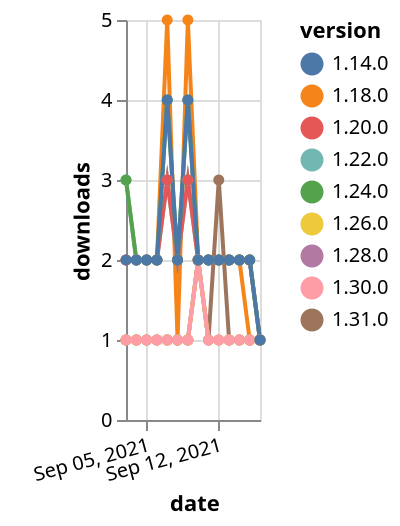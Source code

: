 {"$schema": "https://vega.github.io/schema/vega-lite/v5.json", "description": "A simple bar chart with embedded data.", "data": {"values": [{"date": "2021-09-03", "total": 178, "delta": 1, "version": "1.31.0"}, {"date": "2021-09-04", "total": 179, "delta": 1, "version": "1.31.0"}, {"date": "2021-09-05", "total": 180, "delta": 1, "version": "1.31.0"}, {"date": "2021-09-06", "total": 181, "delta": 1, "version": "1.31.0"}, {"date": "2021-09-07", "total": 182, "delta": 1, "version": "1.31.0"}, {"date": "2021-09-08", "total": 183, "delta": 1, "version": "1.31.0"}, {"date": "2021-09-09", "total": 184, "delta": 1, "version": "1.31.0"}, {"date": "2021-09-10", "total": 186, "delta": 2, "version": "1.31.0"}, {"date": "2021-09-11", "total": 187, "delta": 1, "version": "1.31.0"}, {"date": "2021-09-12", "total": 190, "delta": 3, "version": "1.31.0"}, {"date": "2021-09-13", "total": 191, "delta": 1, "version": "1.31.0"}, {"date": "2021-09-14", "total": 192, "delta": 1, "version": "1.31.0"}, {"date": "2021-09-15", "total": 193, "delta": 1, "version": "1.31.0"}, {"date": "2021-09-16", "total": 194, "delta": 1, "version": "1.31.0"}, {"date": "2021-09-03", "total": 3793, "delta": 2, "version": "1.18.0"}, {"date": "2021-09-04", "total": 3795, "delta": 2, "version": "1.18.0"}, {"date": "2021-09-05", "total": 3797, "delta": 2, "version": "1.18.0"}, {"date": "2021-09-06", "total": 3799, "delta": 2, "version": "1.18.0"}, {"date": "2021-09-07", "total": 3804, "delta": 5, "version": "1.18.0"}, {"date": "2021-09-08", "total": 3805, "delta": 1, "version": "1.18.0"}, {"date": "2021-09-09", "total": 3810, "delta": 5, "version": "1.18.0"}, {"date": "2021-09-10", "total": 3812, "delta": 2, "version": "1.18.0"}, {"date": "2021-09-11", "total": 3814, "delta": 2, "version": "1.18.0"}, {"date": "2021-09-12", "total": 3816, "delta": 2, "version": "1.18.0"}, {"date": "2021-09-13", "total": 3818, "delta": 2, "version": "1.18.0"}, {"date": "2021-09-14", "total": 3820, "delta": 2, "version": "1.18.0"}, {"date": "2021-09-15", "total": 3821, "delta": 1, "version": "1.18.0"}, {"date": "2021-09-16", "total": 3822, "delta": 1, "version": "1.18.0"}, {"date": "2021-09-03", "total": 2719, "delta": 3, "version": "1.22.0"}, {"date": "2021-09-04", "total": 2721, "delta": 2, "version": "1.22.0"}, {"date": "2021-09-05", "total": 2723, "delta": 2, "version": "1.22.0"}, {"date": "2021-09-06", "total": 2725, "delta": 2, "version": "1.22.0"}, {"date": "2021-09-07", "total": 2728, "delta": 3, "version": "1.22.0"}, {"date": "2021-09-08", "total": 2730, "delta": 2, "version": "1.22.0"}, {"date": "2021-09-09", "total": 2733, "delta": 3, "version": "1.22.0"}, {"date": "2021-09-10", "total": 2735, "delta": 2, "version": "1.22.0"}, {"date": "2021-09-11", "total": 2737, "delta": 2, "version": "1.22.0"}, {"date": "2021-09-12", "total": 2739, "delta": 2, "version": "1.22.0"}, {"date": "2021-09-13", "total": 2741, "delta": 2, "version": "1.22.0"}, {"date": "2021-09-14", "total": 2743, "delta": 2, "version": "1.22.0"}, {"date": "2021-09-15", "total": 2745, "delta": 2, "version": "1.22.0"}, {"date": "2021-09-16", "total": 2746, "delta": 1, "version": "1.22.0"}, {"date": "2021-09-03", "total": 196, "delta": 1, "version": "1.28.0"}, {"date": "2021-09-04", "total": 197, "delta": 1, "version": "1.28.0"}, {"date": "2021-09-05", "total": 198, "delta": 1, "version": "1.28.0"}, {"date": "2021-09-06", "total": 199, "delta": 1, "version": "1.28.0"}, {"date": "2021-09-07", "total": 200, "delta": 1, "version": "1.28.0"}, {"date": "2021-09-08", "total": 201, "delta": 1, "version": "1.28.0"}, {"date": "2021-09-09", "total": 202, "delta": 1, "version": "1.28.0"}, {"date": "2021-09-10", "total": 204, "delta": 2, "version": "1.28.0"}, {"date": "2021-09-11", "total": 205, "delta": 1, "version": "1.28.0"}, {"date": "2021-09-12", "total": 206, "delta": 1, "version": "1.28.0"}, {"date": "2021-09-13", "total": 207, "delta": 1, "version": "1.28.0"}, {"date": "2021-09-14", "total": 208, "delta": 1, "version": "1.28.0"}, {"date": "2021-09-15", "total": 209, "delta": 1, "version": "1.28.0"}, {"date": "2021-09-16", "total": 210, "delta": 1, "version": "1.28.0"}, {"date": "2021-09-03", "total": 261, "delta": 1, "version": "1.26.0"}, {"date": "2021-09-04", "total": 262, "delta": 1, "version": "1.26.0"}, {"date": "2021-09-05", "total": 263, "delta": 1, "version": "1.26.0"}, {"date": "2021-09-06", "total": 264, "delta": 1, "version": "1.26.0"}, {"date": "2021-09-07", "total": 265, "delta": 1, "version": "1.26.0"}, {"date": "2021-09-08", "total": 266, "delta": 1, "version": "1.26.0"}, {"date": "2021-09-09", "total": 267, "delta": 1, "version": "1.26.0"}, {"date": "2021-09-10", "total": 269, "delta": 2, "version": "1.26.0"}, {"date": "2021-09-11", "total": 270, "delta": 1, "version": "1.26.0"}, {"date": "2021-09-12", "total": 271, "delta": 1, "version": "1.26.0"}, {"date": "2021-09-13", "total": 272, "delta": 1, "version": "1.26.0"}, {"date": "2021-09-14", "total": 273, "delta": 1, "version": "1.26.0"}, {"date": "2021-09-15", "total": 274, "delta": 1, "version": "1.26.0"}, {"date": "2021-09-16", "total": 275, "delta": 1, "version": "1.26.0"}, {"date": "2021-09-03", "total": 2569, "delta": 2, "version": "1.20.0"}, {"date": "2021-09-04", "total": 2571, "delta": 2, "version": "1.20.0"}, {"date": "2021-09-05", "total": 2573, "delta": 2, "version": "1.20.0"}, {"date": "2021-09-06", "total": 2575, "delta": 2, "version": "1.20.0"}, {"date": "2021-09-07", "total": 2578, "delta": 3, "version": "1.20.0"}, {"date": "2021-09-08", "total": 2580, "delta": 2, "version": "1.20.0"}, {"date": "2021-09-09", "total": 2583, "delta": 3, "version": "1.20.0"}, {"date": "2021-09-10", "total": 2585, "delta": 2, "version": "1.20.0"}, {"date": "2021-09-11", "total": 2587, "delta": 2, "version": "1.20.0"}, {"date": "2021-09-12", "total": 2589, "delta": 2, "version": "1.20.0"}, {"date": "2021-09-13", "total": 2591, "delta": 2, "version": "1.20.0"}, {"date": "2021-09-14", "total": 2593, "delta": 2, "version": "1.20.0"}, {"date": "2021-09-15", "total": 2595, "delta": 2, "version": "1.20.0"}, {"date": "2021-09-16", "total": 2596, "delta": 1, "version": "1.20.0"}, {"date": "2021-09-03", "total": 188, "delta": 1, "version": "1.30.0"}, {"date": "2021-09-04", "total": 189, "delta": 1, "version": "1.30.0"}, {"date": "2021-09-05", "total": 190, "delta": 1, "version": "1.30.0"}, {"date": "2021-09-06", "total": 191, "delta": 1, "version": "1.30.0"}, {"date": "2021-09-07", "total": 192, "delta": 1, "version": "1.30.0"}, {"date": "2021-09-08", "total": 193, "delta": 1, "version": "1.30.0"}, {"date": "2021-09-09", "total": 194, "delta": 1, "version": "1.30.0"}, {"date": "2021-09-10", "total": 196, "delta": 2, "version": "1.30.0"}, {"date": "2021-09-11", "total": 197, "delta": 1, "version": "1.30.0"}, {"date": "2021-09-12", "total": 198, "delta": 1, "version": "1.30.0"}, {"date": "2021-09-13", "total": 199, "delta": 1, "version": "1.30.0"}, {"date": "2021-09-14", "total": 200, "delta": 1, "version": "1.30.0"}, {"date": "2021-09-15", "total": 201, "delta": 1, "version": "1.30.0"}, {"date": "2021-09-16", "total": 202, "delta": 1, "version": "1.30.0"}, {"date": "2021-09-03", "total": 2521, "delta": 3, "version": "1.24.0"}, {"date": "2021-09-04", "total": 2523, "delta": 2, "version": "1.24.0"}, {"date": "2021-09-05", "total": 2525, "delta": 2, "version": "1.24.0"}, {"date": "2021-09-06", "total": 2527, "delta": 2, "version": "1.24.0"}, {"date": "2021-09-07", "total": 2531, "delta": 4, "version": "1.24.0"}, {"date": "2021-09-08", "total": 2533, "delta": 2, "version": "1.24.0"}, {"date": "2021-09-09", "total": 2537, "delta": 4, "version": "1.24.0"}, {"date": "2021-09-10", "total": 2539, "delta": 2, "version": "1.24.0"}, {"date": "2021-09-11", "total": 2541, "delta": 2, "version": "1.24.0"}, {"date": "2021-09-12", "total": 2543, "delta": 2, "version": "1.24.0"}, {"date": "2021-09-13", "total": 2545, "delta": 2, "version": "1.24.0"}, {"date": "2021-09-14", "total": 2547, "delta": 2, "version": "1.24.0"}, {"date": "2021-09-15", "total": 2549, "delta": 2, "version": "1.24.0"}, {"date": "2021-09-16", "total": 2550, "delta": 1, "version": "1.24.0"}, {"date": "2021-09-03", "total": 3728, "delta": 2, "version": "1.14.0"}, {"date": "2021-09-04", "total": 3730, "delta": 2, "version": "1.14.0"}, {"date": "2021-09-05", "total": 3732, "delta": 2, "version": "1.14.0"}, {"date": "2021-09-06", "total": 3734, "delta": 2, "version": "1.14.0"}, {"date": "2021-09-07", "total": 3738, "delta": 4, "version": "1.14.0"}, {"date": "2021-09-08", "total": 3740, "delta": 2, "version": "1.14.0"}, {"date": "2021-09-09", "total": 3744, "delta": 4, "version": "1.14.0"}, {"date": "2021-09-10", "total": 3746, "delta": 2, "version": "1.14.0"}, {"date": "2021-09-11", "total": 3748, "delta": 2, "version": "1.14.0"}, {"date": "2021-09-12", "total": 3750, "delta": 2, "version": "1.14.0"}, {"date": "2021-09-13", "total": 3752, "delta": 2, "version": "1.14.0"}, {"date": "2021-09-14", "total": 3754, "delta": 2, "version": "1.14.0"}, {"date": "2021-09-15", "total": 3756, "delta": 2, "version": "1.14.0"}, {"date": "2021-09-16", "total": 3757, "delta": 1, "version": "1.14.0"}]}, "width": "container", "mark": {"type": "line", "point": {"filled": true}}, "encoding": {"x": {"field": "date", "type": "temporal", "timeUnit": "yearmonthdate", "title": "date", "axis": {"labelAngle": -15}}, "y": {"field": "delta", "type": "quantitative", "title": "downloads"}, "color": {"field": "version", "type": "nominal"}, "tooltip": {"field": "delta"}}}